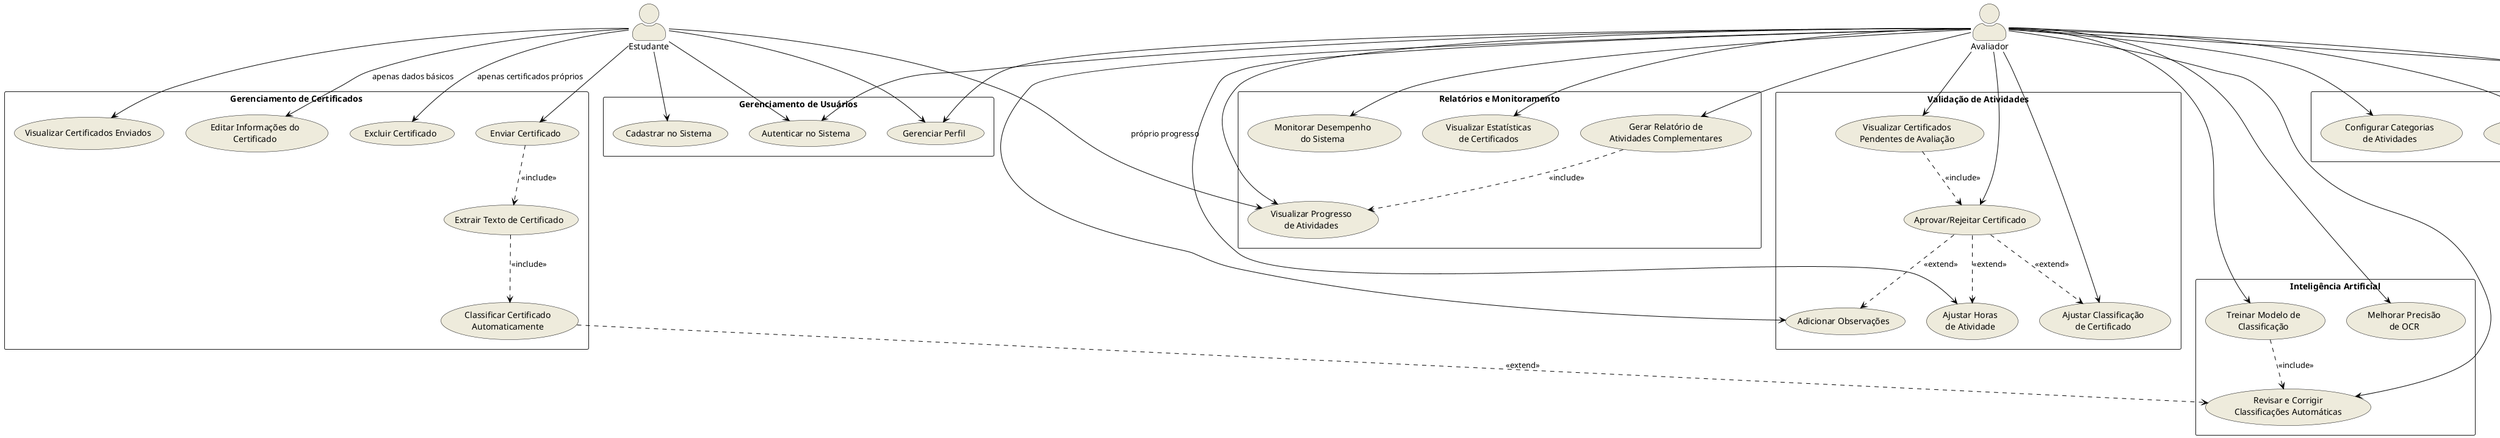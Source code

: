 @startuml Diagrama de Caso de Uso - Sistema GAD

skinparam actorStyle awesome
skinparam packageStyle rectangle
skinparam usecaseBorderColor #000000
skinparam usecaseBackgroundColor #EEEBDC
skinparam usecaseFontName Arial
skinparam usecaseFontSize 14
skinparam actorFontSize 14
skinparam arrowColor #000000
skinparam ActorBorderColor #000000
skinparam ActorBackgroundColor #EEEBDC

' Definição dos atores
actor "Estudante" as Estudante
actor "Avaliador" as Avaliador

' Pacotes para organizar os casos de uso
package "Gerenciamento de Usuários" {
  usecase "Cadastrar no Sistema" as UC1
  usecase "Autenticar no Sistema" as UC2
  usecase "Gerenciar Perfil" as UC3
}

package "Gerenciamento de Certificados" {
  usecase "Enviar Certificado" as UC4
  usecase "Visualizar Certificados Enviados" as UC5
  usecase "Extrair Texto de Certificado" as UC6
  usecase "Classificar Certificado\nAutomaticamente" as UC7
  usecase "Editar Informações do\nCertificado" as UC8
  usecase "Excluir Certificado" as UC9
}

package "Validação de Atividades" {
  usecase "Visualizar Certificados\nPendentes de Avaliação" as UC10
  usecase "Aprovar/Rejeitar Certificado" as UC11
  usecase "Ajustar Classificação\nde Certificado" as UC12
  usecase "Ajustar Horas\nde Atividade" as UC13
  usecase "Adicionar Observações" as UC14
}

package "Gestão de Regras" {
  usecase "Configurar Categorias\nde Atividades" as UC15
  usecase "Definir Limites de\nCarga Horária por Categoria" as UC16
  usecase "Configurar Regras de\nRedistribuição de Horas" as UC17
  usecase "Parametrizar Regras\npor Curso" as UC18
}

package "Relatórios e Monitoramento" {
  usecase "Visualizar Progresso\nde Atividades" as UC19
  usecase "Gerar Relatório de\nAtividades Complementares" as UC20
  usecase "Monitorar Desempenho\ndo Sistema" as UC21
  usecase "Visualizar Estatísticas\nde Certificados" as UC22
}

package "Inteligência Artificial" {
  usecase "Treinar Modelo de\nClassificação" as UC23
  usecase "Melhorar Precisão\nde OCR" as UC24
  usecase "Revisar e Corrigir\nClassificações Automáticas" as UC25
}

' Relacionamentos para o Estudante
Estudante --> UC1
Estudante --> UC2
Estudante --> UC3
Estudante --> UC4
Estudante --> UC5
Estudante --> UC8 : apenas dados básicos
Estudante --> UC9 : apenas certificados próprios
Estudante --> UC19 : próprio progresso

' Relacionamentos para o Avaliador
Avaliador --> UC2
Avaliador --> UC3
Avaliador --> UC10
Avaliador --> UC11
Avaliador --> UC12
Avaliador --> UC13
Avaliador --> UC14
Avaliador --> UC15
Avaliador --> UC16
Avaliador --> UC17
Avaliador --> UC18
Avaliador --> UC19
Avaliador --> UC20
Avaliador --> UC21
Avaliador --> UC22
Avaliador --> UC23
Avaliador --> UC24
Avaliador --> UC25

' Relacionamentos de extensão e inclusão
UC4 ..> UC6 : <<include>>
UC6 ..> UC7 : <<include>>
UC10 ..> UC11 : <<include>>
UC11 ..> UC12 : <<extend>>
UC11 ..> UC13 : <<extend>>
UC11 ..> UC14 : <<extend>>
UC20 ..> UC19 : <<include>>
UC23 ..> UC25 : <<include>>
UC7 ..> UC25 : <<extend>>

@enduml
